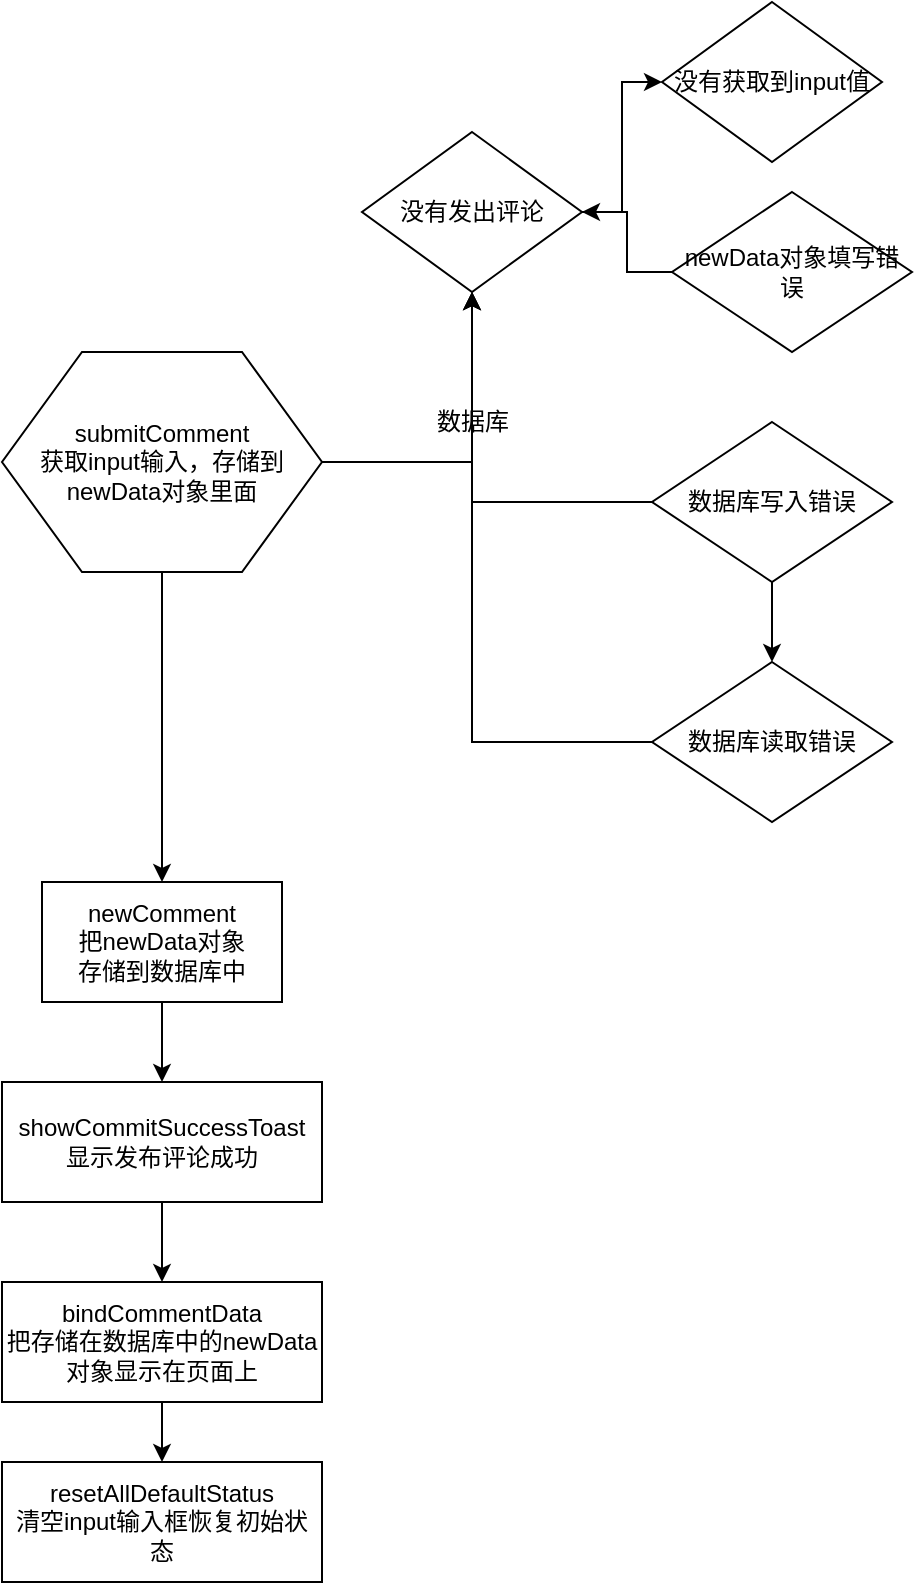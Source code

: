 <mxfile version="12.4.8" type="github">
  <diagram id="C5RBs43oDa-KdzZeNtuy" name="Page-1">
    <mxGraphModel dx="476" dy="5268" grid="1" gridSize="10" guides="1" tooltips="1" connect="1" arrows="1" fold="1" page="1" pageScale="1" pageWidth="3300" pageHeight="4681" math="0" shadow="0">
      <root>
        <mxCell id="WIyWlLk6GJQsqaUBKTNV-0"/>
        <mxCell id="WIyWlLk6GJQsqaUBKTNV-1" parent="WIyWlLk6GJQsqaUBKTNV-0"/>
        <mxCell id="yBgSW_WkdD4wECxaiYh7-18" value="newComment&lt;br&gt;把newData对象&lt;br&gt;存储到数据库中" style="rounded=0;whiteSpace=wrap;html=1;" parent="WIyWlLk6GJQsqaUBKTNV-1" vertex="1">
          <mxGeometry x="220" y="230" width="120" height="60" as="geometry"/>
        </mxCell>
        <mxCell id="yBgSW_WkdD4wECxaiYh7-23" value="" style="edgeStyle=orthogonalEdgeStyle;rounded=0;orthogonalLoop=1;jettySize=auto;html=1;" parent="WIyWlLk6GJQsqaUBKTNV-1" source="yBgSW_WkdD4wECxaiYh7-19" target="yBgSW_WkdD4wECxaiYh7-22" edge="1">
          <mxGeometry relative="1" as="geometry"/>
        </mxCell>
        <mxCell id="yBgSW_WkdD4wECxaiYh7-19" value="showCommitSuccessToast&lt;br&gt;显示发布评论成功" style="rounded=0;whiteSpace=wrap;html=1;" parent="WIyWlLk6GJQsqaUBKTNV-1" vertex="1">
          <mxGeometry x="200" y="330" width="160" height="60" as="geometry"/>
        </mxCell>
        <mxCell id="yBgSW_WkdD4wECxaiYh7-25" value="" style="edgeStyle=orthogonalEdgeStyle;rounded=0;orthogonalLoop=1;jettySize=auto;html=1;" parent="WIyWlLk6GJQsqaUBKTNV-1" source="yBgSW_WkdD4wECxaiYh7-22" target="yBgSW_WkdD4wECxaiYh7-24" edge="1">
          <mxGeometry relative="1" as="geometry"/>
        </mxCell>
        <mxCell id="yBgSW_WkdD4wECxaiYh7-22" value="bindCommentData&lt;br&gt;把存储在数据库中的newData对象显示在页面上" style="rounded=0;whiteSpace=wrap;html=1;" parent="WIyWlLk6GJQsqaUBKTNV-1" vertex="1">
          <mxGeometry x="200" y="430" width="160" height="60" as="geometry"/>
        </mxCell>
        <mxCell id="yBgSW_WkdD4wECxaiYh7-24" value="resetAllDefaultStatus&lt;br&gt;清空input输入框恢复初始状态" style="rounded=0;whiteSpace=wrap;html=1;" parent="WIyWlLk6GJQsqaUBKTNV-1" vertex="1">
          <mxGeometry x="200" y="520" width="160" height="60" as="geometry"/>
        </mxCell>
        <mxCell id="yBgSW_WkdD4wECxaiYh7-20" value="" style="edgeStyle=orthogonalEdgeStyle;rounded=0;orthogonalLoop=1;jettySize=auto;html=1;" parent="WIyWlLk6GJQsqaUBKTNV-1" source="yBgSW_WkdD4wECxaiYh7-18" target="yBgSW_WkdD4wECxaiYh7-19" edge="1">
          <mxGeometry relative="1" as="geometry"/>
        </mxCell>
        <mxCell id="yBgSW_WkdD4wECxaiYh7-26" value="" style="edgeStyle=orthogonalEdgeStyle;rounded=0;orthogonalLoop=1;jettySize=auto;html=1;" parent="WIyWlLk6GJQsqaUBKTNV-1" source="yBgSW_WkdD4wECxaiYh7-17" target="yBgSW_WkdD4wECxaiYh7-18" edge="1">
          <mxGeometry relative="1" as="geometry"/>
        </mxCell>
        <mxCell id="ySiA1NoV-v9BFG1yjdnS-40" value="" style="group" vertex="1" connectable="0" parent="WIyWlLk6GJQsqaUBKTNV-1">
          <mxGeometry x="200" y="-210" width="455" height="410" as="geometry"/>
        </mxCell>
        <mxCell id="ySiA1NoV-v9BFG1yjdnS-36" value="" style="group" vertex="1" connectable="0" parent="ySiA1NoV-v9BFG1yjdnS-40">
          <mxGeometry x="180" width="275" height="410" as="geometry"/>
        </mxCell>
        <mxCell id="ySiA1NoV-v9BFG1yjdnS-9" value="没有获取到input值" style="rhombus;whiteSpace=wrap;html=1;" vertex="1" parent="ySiA1NoV-v9BFG1yjdnS-36">
          <mxGeometry x="150" width="110" height="80" as="geometry"/>
        </mxCell>
        <mxCell id="ySiA1NoV-v9BFG1yjdnS-15" value="数据库读取错误" style="rhombus;whiteSpace=wrap;html=1;" vertex="1" parent="ySiA1NoV-v9BFG1yjdnS-36">
          <mxGeometry x="145" y="330" width="120" height="80" as="geometry"/>
        </mxCell>
        <mxCell id="ySiA1NoV-v9BFG1yjdnS-39" value="" style="group" vertex="1" connectable="0" parent="ySiA1NoV-v9BFG1yjdnS-36">
          <mxGeometry y="65" width="275" height="225" as="geometry"/>
        </mxCell>
        <mxCell id="ySiA1NoV-v9BFG1yjdnS-3" value="没有发出评论" style="rhombus;whiteSpace=wrap;html=1;" vertex="1" parent="ySiA1NoV-v9BFG1yjdnS-39">
          <mxGeometry width="110" height="80" as="geometry"/>
        </mxCell>
        <mxCell id="ySiA1NoV-v9BFG1yjdnS-17" style="edgeStyle=orthogonalEdgeStyle;rounded=0;orthogonalLoop=1;jettySize=auto;html=1;entryX=1;entryY=0.5;entryDx=0;entryDy=0;" edge="1" parent="ySiA1NoV-v9BFG1yjdnS-39" source="ySiA1NoV-v9BFG1yjdnS-11" target="ySiA1NoV-v9BFG1yjdnS-3">
          <mxGeometry relative="1" as="geometry"/>
        </mxCell>
        <mxCell id="ySiA1NoV-v9BFG1yjdnS-11" value="newData对象填写错误" style="rhombus;whiteSpace=wrap;html=1;" vertex="1" parent="ySiA1NoV-v9BFG1yjdnS-39">
          <mxGeometry x="155" y="30" width="120" height="80" as="geometry"/>
        </mxCell>
        <mxCell id="ySiA1NoV-v9BFG1yjdnS-19" style="edgeStyle=orthogonalEdgeStyle;rounded=0;orthogonalLoop=1;jettySize=auto;html=1;entryX=0.5;entryY=1;entryDx=0;entryDy=0;" edge="1" parent="ySiA1NoV-v9BFG1yjdnS-39" source="ySiA1NoV-v9BFG1yjdnS-13" target="ySiA1NoV-v9BFG1yjdnS-3">
          <mxGeometry relative="1" as="geometry"/>
        </mxCell>
        <mxCell id="ySiA1NoV-v9BFG1yjdnS-13" value="数据库写入错误" style="rhombus;whiteSpace=wrap;html=1;" vertex="1" parent="ySiA1NoV-v9BFG1yjdnS-39">
          <mxGeometry x="145" y="145" width="120" height="80" as="geometry"/>
        </mxCell>
        <mxCell id="ySiA1NoV-v9BFG1yjdnS-21" value="数据库" style="text;html=1;align=center;verticalAlign=middle;resizable=0;points=[];autosize=1;" vertex="1" parent="ySiA1NoV-v9BFG1yjdnS-39">
          <mxGeometry x="30" y="135" width="50" height="20" as="geometry"/>
        </mxCell>
        <mxCell id="ySiA1NoV-v9BFG1yjdnS-10" value="" style="edgeStyle=orthogonalEdgeStyle;rounded=0;orthogonalLoop=1;jettySize=auto;html=1;" edge="1" parent="ySiA1NoV-v9BFG1yjdnS-36" source="ySiA1NoV-v9BFG1yjdnS-3" target="ySiA1NoV-v9BFG1yjdnS-9">
          <mxGeometry relative="1" as="geometry"/>
        </mxCell>
        <mxCell id="ySiA1NoV-v9BFG1yjdnS-20" style="edgeStyle=orthogonalEdgeStyle;rounded=0;orthogonalLoop=1;jettySize=auto;html=1;entryX=0.5;entryY=1;entryDx=0;entryDy=0;" edge="1" parent="ySiA1NoV-v9BFG1yjdnS-36" source="ySiA1NoV-v9BFG1yjdnS-15" target="ySiA1NoV-v9BFG1yjdnS-3">
          <mxGeometry relative="1" as="geometry"/>
        </mxCell>
        <mxCell id="ySiA1NoV-v9BFG1yjdnS-16" value="" style="edgeStyle=orthogonalEdgeStyle;rounded=0;orthogonalLoop=1;jettySize=auto;html=1;" edge="1" parent="ySiA1NoV-v9BFG1yjdnS-36" source="ySiA1NoV-v9BFG1yjdnS-13" target="ySiA1NoV-v9BFG1yjdnS-15">
          <mxGeometry relative="1" as="geometry"/>
        </mxCell>
        <mxCell id="ySiA1NoV-v9BFG1yjdnS-37" value="" style="group" vertex="1" connectable="0" parent="ySiA1NoV-v9BFG1yjdnS-40">
          <mxGeometry y="175" width="160" height="110" as="geometry"/>
        </mxCell>
        <mxCell id="yBgSW_WkdD4wECxaiYh7-17" value="submitComment&lt;br&gt;获取input输入，存储到newData对象里面" style="shape=hexagon;perimeter=hexagonPerimeter2;whiteSpace=wrap;html=1;" parent="ySiA1NoV-v9BFG1yjdnS-37" vertex="1">
          <mxGeometry width="160" height="110" as="geometry"/>
        </mxCell>
        <mxCell id="ySiA1NoV-v9BFG1yjdnS-4" value="" style="edgeStyle=orthogonalEdgeStyle;rounded=0;orthogonalLoop=1;jettySize=auto;html=1;" edge="1" parent="ySiA1NoV-v9BFG1yjdnS-40" source="yBgSW_WkdD4wECxaiYh7-17" target="ySiA1NoV-v9BFG1yjdnS-3">
          <mxGeometry relative="1" as="geometry"/>
        </mxCell>
      </root>
    </mxGraphModel>
  </diagram>
</mxfile>

